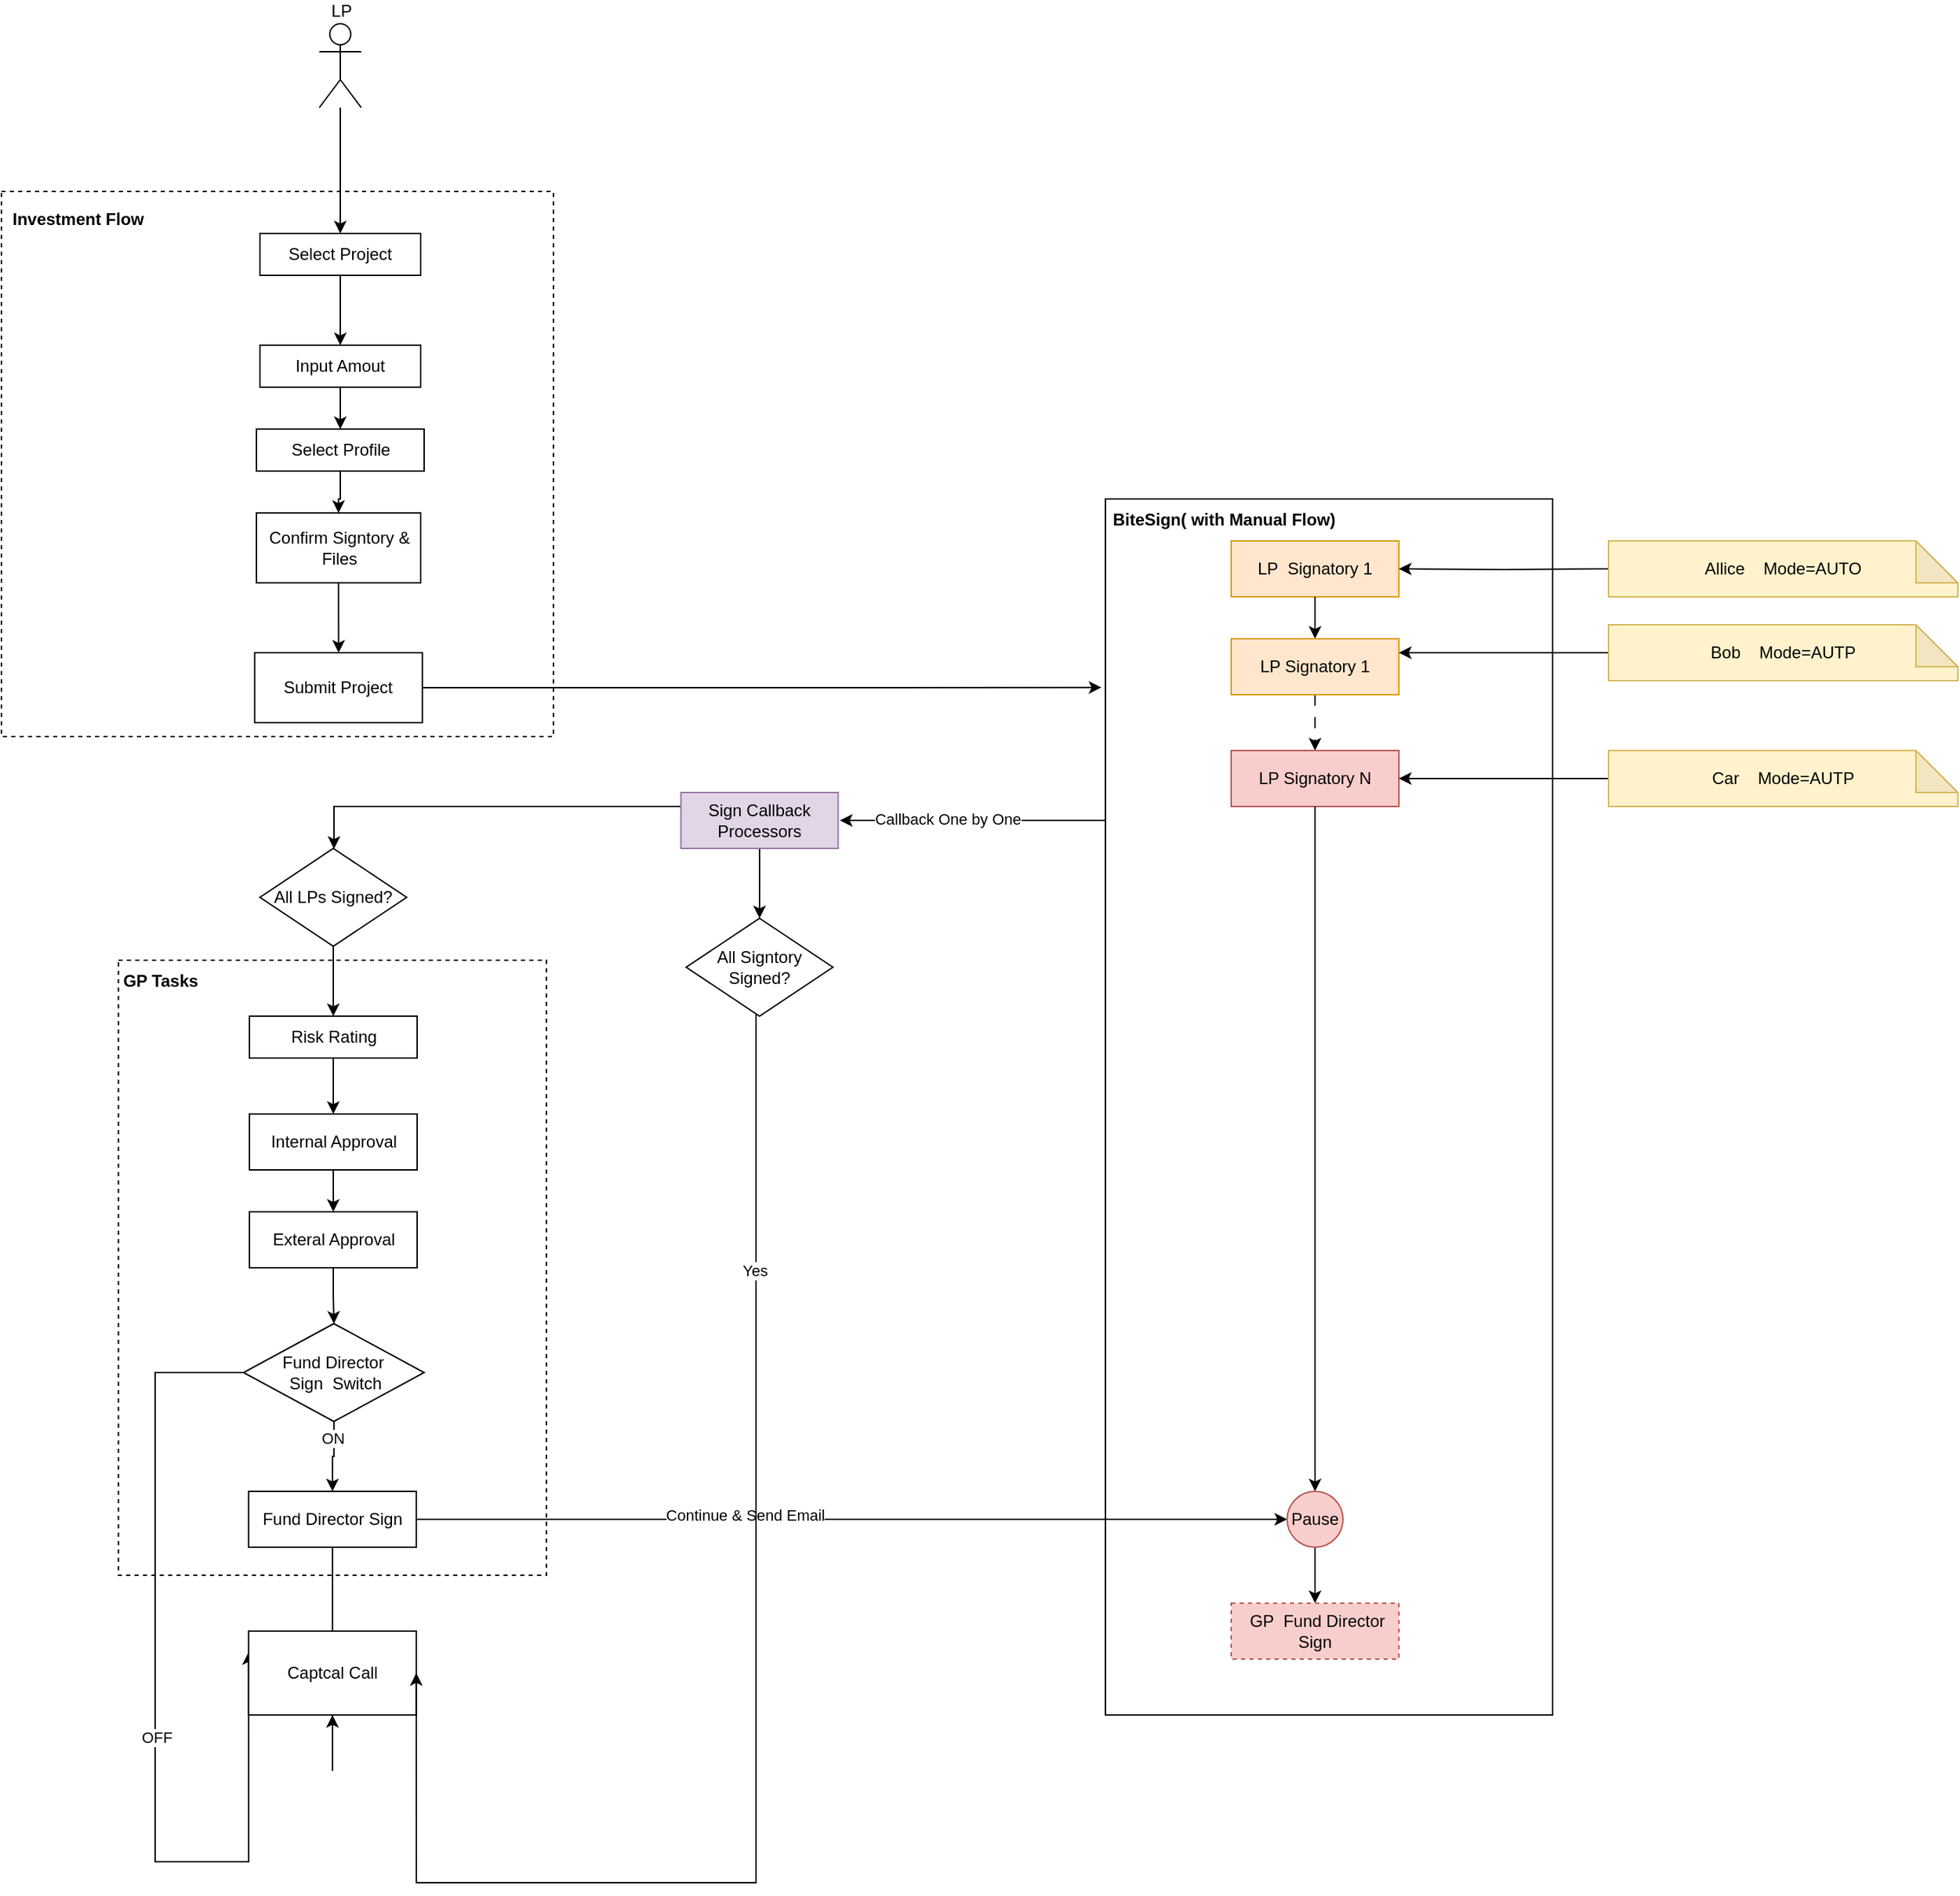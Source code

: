<mxfile version="21.1.2" type="github">
  <diagram name="Page-1" id="3j_4Djr4VI8QAtpl-rAS">
    <mxGraphModel dx="2867" dy="1082" grid="1" gridSize="10" guides="1" tooltips="1" connect="1" arrows="1" fold="1" page="1" pageScale="1" pageWidth="850" pageHeight="1100" math="0" shadow="0">
      <root>
        <mxCell id="0" />
        <mxCell id="1" parent="0" />
        <mxCell id="GFIdRHL68V94x0YiN3ky-29" value="" style="rounded=0;whiteSpace=wrap;html=1;dashed=1;" vertex="1" parent="1">
          <mxGeometry x="43.75" y="920" width="306.25" height="440" as="geometry" />
        </mxCell>
        <mxCell id="GFIdRHL68V94x0YiN3ky-8" value="" style="rounded=0;whiteSpace=wrap;html=1;dashed=1;" vertex="1" parent="1">
          <mxGeometry x="-40" y="370" width="395" height="390" as="geometry" />
        </mxCell>
        <mxCell id="GFIdRHL68V94x0YiN3ky-13" value="" style="edgeStyle=orthogonalEdgeStyle;rounded=0;orthogonalLoop=1;jettySize=auto;html=1;" edge="1" parent="1" source="GFIdRHL68V94x0YiN3ky-1" target="GFIdRHL68V94x0YiN3ky-12">
          <mxGeometry relative="1" as="geometry" />
        </mxCell>
        <mxCell id="GFIdRHL68V94x0YiN3ky-1" value="Input Amout" style="rounded=0;whiteSpace=wrap;html=1;" vertex="1" parent="1">
          <mxGeometry x="145" y="480" width="115" height="30" as="geometry" />
        </mxCell>
        <mxCell id="GFIdRHL68V94x0YiN3ky-4" value="" style="edgeStyle=orthogonalEdgeStyle;rounded=0;orthogonalLoop=1;jettySize=auto;html=1;" edge="1" parent="1" source="GFIdRHL68V94x0YiN3ky-2" target="GFIdRHL68V94x0YiN3ky-84">
          <mxGeometry relative="1" as="geometry">
            <mxPoint x="205" y="250" as="targetPoint" />
          </mxGeometry>
        </mxCell>
        <mxCell id="GFIdRHL68V94x0YiN3ky-2" value="LP" style="shape=umlActor;verticalLabelPosition=top;verticalAlign=bottom;html=1;outlineConnect=0;labelPosition=center;align=center;" vertex="1" parent="1">
          <mxGeometry x="187.5" y="250" width="30" height="60" as="geometry" />
        </mxCell>
        <mxCell id="GFIdRHL68V94x0YiN3ky-5" value="Investment Flow" style="text;html=1;strokeColor=none;fillColor=none;align=center;verticalAlign=middle;whiteSpace=wrap;rounded=0;fontStyle=1" vertex="1" parent="1">
          <mxGeometry x="-40" y="370" width="110" height="40" as="geometry" />
        </mxCell>
        <mxCell id="GFIdRHL68V94x0YiN3ky-15" value="" style="edgeStyle=orthogonalEdgeStyle;rounded=0;orthogonalLoop=1;jettySize=auto;html=1;" edge="1" parent="1" source="GFIdRHL68V94x0YiN3ky-12" target="GFIdRHL68V94x0YiN3ky-14">
          <mxGeometry relative="1" as="geometry" />
        </mxCell>
        <mxCell id="GFIdRHL68V94x0YiN3ky-12" value="Select Profile" style="rounded=0;whiteSpace=wrap;html=1;" vertex="1" parent="1">
          <mxGeometry x="142.5" y="540" width="120" height="30" as="geometry" />
        </mxCell>
        <mxCell id="GFIdRHL68V94x0YiN3ky-18" value="" style="edgeStyle=orthogonalEdgeStyle;rounded=0;orthogonalLoop=1;jettySize=auto;html=1;" edge="1" parent="1" source="GFIdRHL68V94x0YiN3ky-14" target="GFIdRHL68V94x0YiN3ky-16">
          <mxGeometry relative="1" as="geometry" />
        </mxCell>
        <mxCell id="GFIdRHL68V94x0YiN3ky-14" value="Confirm Signtory &amp;amp; Files" style="rounded=0;whiteSpace=wrap;html=1;" vertex="1" parent="1">
          <mxGeometry x="142.5" y="600" width="117.5" height="50" as="geometry" />
        </mxCell>
        <mxCell id="GFIdRHL68V94x0YiN3ky-108" style="edgeStyle=orthogonalEdgeStyle;rounded=0;orthogonalLoop=1;jettySize=auto;html=1;entryX=-0.009;entryY=0.155;entryDx=0;entryDy=0;entryPerimeter=0;" edge="1" parent="1" source="GFIdRHL68V94x0YiN3ky-16" target="GFIdRHL68V94x0YiN3ky-17">
          <mxGeometry relative="1" as="geometry" />
        </mxCell>
        <mxCell id="GFIdRHL68V94x0YiN3ky-16" value="Submit Project" style="rounded=0;whiteSpace=wrap;html=1;" vertex="1" parent="1">
          <mxGeometry x="141.25" y="700" width="120" height="50" as="geometry" />
        </mxCell>
        <mxCell id="GFIdRHL68V94x0YiN3ky-110" style="edgeStyle=orthogonalEdgeStyle;rounded=0;orthogonalLoop=1;jettySize=auto;html=1;" edge="1" parent="1" source="GFIdRHL68V94x0YiN3ky-17">
          <mxGeometry relative="1" as="geometry">
            <mxPoint x="560" y="820" as="targetPoint" />
            <Array as="points">
              <mxPoint x="680" y="820" />
              <mxPoint x="680" y="820" />
            </Array>
          </mxGeometry>
        </mxCell>
        <mxCell id="GFIdRHL68V94x0YiN3ky-111" value="Callback One by One" style="edgeLabel;html=1;align=center;verticalAlign=middle;resizable=0;points=[];" vertex="1" connectable="0" parent="GFIdRHL68V94x0YiN3ky-110">
          <mxGeometry x="0.19" y="-1" relative="1" as="geometry">
            <mxPoint as="offset" />
          </mxGeometry>
        </mxCell>
        <mxCell id="GFIdRHL68V94x0YiN3ky-17" value="" style="rounded=0;whiteSpace=wrap;html=1;" vertex="1" parent="1">
          <mxGeometry x="750" y="590" width="320" height="870" as="geometry" />
        </mxCell>
        <mxCell id="GFIdRHL68V94x0YiN3ky-19" value="BiteSign( with Manual Flow)" style="text;html=1;strokeColor=none;fillColor=none;align=center;verticalAlign=middle;whiteSpace=wrap;rounded=0;fontStyle=1" vertex="1" parent="1">
          <mxGeometry x="750" y="590" width="170" height="30" as="geometry" />
        </mxCell>
        <mxCell id="GFIdRHL68V94x0YiN3ky-52" value="" style="edgeStyle=orthogonalEdgeStyle;rounded=0;orthogonalLoop=1;jettySize=auto;html=1;dashed=1;dashPattern=8 8;" edge="1" parent="1" source="GFIdRHL68V94x0YiN3ky-60" target="GFIdRHL68V94x0YiN3ky-24">
          <mxGeometry relative="1" as="geometry">
            <Array as="points">
              <mxPoint x="900" y="740" />
              <mxPoint x="900" y="740" />
            </Array>
          </mxGeometry>
        </mxCell>
        <mxCell id="GFIdRHL68V94x0YiN3ky-23" value="LP&amp;nbsp; Signatory&amp;nbsp;1" style="rounded=0;whiteSpace=wrap;html=1;fillColor=#ffe6cc;strokeColor=#d79b00;" vertex="1" parent="1">
          <mxGeometry x="840" y="620" width="120" height="40" as="geometry" />
        </mxCell>
        <mxCell id="GFIdRHL68V94x0YiN3ky-53" style="edgeStyle=orthogonalEdgeStyle;rounded=0;orthogonalLoop=1;jettySize=auto;html=1;" edge="1" parent="1" source="GFIdRHL68V94x0YiN3ky-54" target="GFIdRHL68V94x0YiN3ky-46">
          <mxGeometry relative="1" as="geometry" />
        </mxCell>
        <mxCell id="GFIdRHL68V94x0YiN3ky-24" value="LP Signatory&amp;nbsp;N" style="rounded=0;whiteSpace=wrap;html=1;fillColor=#f8cecc;strokeColor=#b85450;" vertex="1" parent="1">
          <mxGeometry x="840" y="770" width="120" height="40" as="geometry" />
        </mxCell>
        <mxCell id="GFIdRHL68V94x0YiN3ky-31" value="" style="edgeStyle=orthogonalEdgeStyle;rounded=0;orthogonalLoop=1;jettySize=auto;html=1;" edge="1" parent="1" source="GFIdRHL68V94x0YiN3ky-25" target="GFIdRHL68V94x0YiN3ky-26">
          <mxGeometry relative="1" as="geometry" />
        </mxCell>
        <mxCell id="GFIdRHL68V94x0YiN3ky-25" value="Risk Rating" style="rounded=0;whiteSpace=wrap;html=1;" vertex="1" parent="1">
          <mxGeometry x="137.5" y="960" width="120" height="30" as="geometry" />
        </mxCell>
        <mxCell id="GFIdRHL68V94x0YiN3ky-32" value="" style="edgeStyle=orthogonalEdgeStyle;rounded=0;orthogonalLoop=1;jettySize=auto;html=1;" edge="1" parent="1" source="GFIdRHL68V94x0YiN3ky-26" target="GFIdRHL68V94x0YiN3ky-28">
          <mxGeometry relative="1" as="geometry" />
        </mxCell>
        <mxCell id="GFIdRHL68V94x0YiN3ky-26" value="Internal Approval" style="rounded=0;whiteSpace=wrap;html=1;" vertex="1" parent="1">
          <mxGeometry x="137.5" y="1030" width="120" height="40" as="geometry" />
        </mxCell>
        <mxCell id="GFIdRHL68V94x0YiN3ky-36" value="" style="edgeStyle=orthogonalEdgeStyle;rounded=0;orthogonalLoop=1;jettySize=auto;html=1;" edge="1" parent="1" source="GFIdRHL68V94x0YiN3ky-28" target="GFIdRHL68V94x0YiN3ky-34">
          <mxGeometry relative="1" as="geometry" />
        </mxCell>
        <mxCell id="GFIdRHL68V94x0YiN3ky-28" value="Exteral Approval" style="rounded=0;whiteSpace=wrap;html=1;" vertex="1" parent="1">
          <mxGeometry x="137.5" y="1100" width="120" height="40" as="geometry" />
        </mxCell>
        <mxCell id="GFIdRHL68V94x0YiN3ky-30" value="GP Tasks" style="text;html=1;strokeColor=none;fillColor=none;align=center;verticalAlign=middle;whiteSpace=wrap;rounded=0;fontStyle=1" vertex="1" parent="1">
          <mxGeometry x="43.75" y="920" width="60" height="30" as="geometry" />
        </mxCell>
        <mxCell id="GFIdRHL68V94x0YiN3ky-42" value="" style="edgeStyle=orthogonalEdgeStyle;rounded=0;orthogonalLoop=1;jettySize=auto;html=1;" edge="1" parent="1" source="GFIdRHL68V94x0YiN3ky-33" target="GFIdRHL68V94x0YiN3ky-37">
          <mxGeometry relative="1" as="geometry">
            <Array as="points">
              <mxPoint x="197" y="1500" />
              <mxPoint x="197" y="1500" />
            </Array>
          </mxGeometry>
        </mxCell>
        <mxCell id="GFIdRHL68V94x0YiN3ky-55" style="edgeStyle=orthogonalEdgeStyle;rounded=0;orthogonalLoop=1;jettySize=auto;html=1;" edge="1" parent="1" source="GFIdRHL68V94x0YiN3ky-33" target="GFIdRHL68V94x0YiN3ky-54">
          <mxGeometry relative="1" as="geometry">
            <Array as="points">
              <mxPoint x="790" y="1320" />
              <mxPoint x="790" y="1320" />
            </Array>
          </mxGeometry>
        </mxCell>
        <mxCell id="GFIdRHL68V94x0YiN3ky-71" value="Continue &amp;amp; Send Email" style="edgeLabel;html=1;align=center;verticalAlign=middle;resizable=0;points=[];" vertex="1" connectable="0" parent="GFIdRHL68V94x0YiN3ky-55">
          <mxGeometry x="-0.247" y="3" relative="1" as="geometry">
            <mxPoint as="offset" />
          </mxGeometry>
        </mxCell>
        <mxCell id="GFIdRHL68V94x0YiN3ky-33" value="Fund Director Sign" style="rounded=0;whiteSpace=wrap;html=1;" vertex="1" parent="1">
          <mxGeometry x="136.87" y="1300" width="120" height="40" as="geometry" />
        </mxCell>
        <mxCell id="GFIdRHL68V94x0YiN3ky-35" value="" style="edgeStyle=orthogonalEdgeStyle;rounded=0;orthogonalLoop=1;jettySize=auto;html=1;" edge="1" parent="1" source="GFIdRHL68V94x0YiN3ky-34" target="GFIdRHL68V94x0YiN3ky-33">
          <mxGeometry relative="1" as="geometry" />
        </mxCell>
        <mxCell id="GFIdRHL68V94x0YiN3ky-66" value="ON" style="edgeLabel;html=1;align=center;verticalAlign=middle;resizable=0;points=[];" vertex="1" connectable="0" parent="GFIdRHL68V94x0YiN3ky-35">
          <mxGeometry x="-0.547" y="-1" relative="1" as="geometry">
            <mxPoint as="offset" />
          </mxGeometry>
        </mxCell>
        <mxCell id="GFIdRHL68V94x0YiN3ky-82" style="edgeStyle=orthogonalEdgeStyle;rounded=0;orthogonalLoop=1;jettySize=auto;html=1;entryX=0;entryY=0.25;entryDx=0;entryDy=0;" edge="1" parent="1" source="GFIdRHL68V94x0YiN3ky-34" target="GFIdRHL68V94x0YiN3ky-37">
          <mxGeometry relative="1" as="geometry">
            <Array as="points">
              <mxPoint x="70" y="1215" />
              <mxPoint x="70" y="1565" />
            </Array>
          </mxGeometry>
        </mxCell>
        <mxCell id="GFIdRHL68V94x0YiN3ky-98" value="OFF" style="edgeLabel;html=1;align=center;verticalAlign=middle;resizable=0;points=[];" vertex="1" connectable="0" parent="GFIdRHL68V94x0YiN3ky-82">
          <mxGeometry x="0.025" y="1" relative="1" as="geometry">
            <mxPoint y="1" as="offset" />
          </mxGeometry>
        </mxCell>
        <mxCell id="GFIdRHL68V94x0YiN3ky-34" value="Fund Director&lt;br&gt;&amp;nbsp;Sign&amp;nbsp; Switch" style="rhombus;whiteSpace=wrap;html=1;" vertex="1" parent="1">
          <mxGeometry x="133.25" y="1180" width="129.25" height="70" as="geometry" />
        </mxCell>
        <mxCell id="GFIdRHL68V94x0YiN3ky-37" value="Captcal Call" style="rounded=0;whiteSpace=wrap;html=1;" vertex="1" parent="1">
          <mxGeometry x="136.87" y="1400" width="120" height="60" as="geometry" />
        </mxCell>
        <mxCell id="GFIdRHL68V94x0YiN3ky-46" value="&amp;nbsp;GP&amp;nbsp; Fund Director Sign" style="rounded=0;whiteSpace=wrap;html=1;fillColor=#f8cecc;strokeColor=#b85450;dashed=1;" vertex="1" parent="1">
          <mxGeometry x="840" y="1380" width="120" height="40" as="geometry" />
        </mxCell>
        <mxCell id="GFIdRHL68V94x0YiN3ky-73" value="" style="edgeStyle=orthogonalEdgeStyle;rounded=0;orthogonalLoop=1;jettySize=auto;html=1;" edge="1" parent="1" source="GFIdRHL68V94x0YiN3ky-56" target="GFIdRHL68V94x0YiN3ky-72">
          <mxGeometry relative="1" as="geometry">
            <Array as="points">
              <mxPoint x="198" y="810" />
            </Array>
          </mxGeometry>
        </mxCell>
        <mxCell id="GFIdRHL68V94x0YiN3ky-105" style="edgeStyle=orthogonalEdgeStyle;rounded=0;orthogonalLoop=1;jettySize=auto;html=1;entryX=0.5;entryY=0;entryDx=0;entryDy=0;" edge="1" parent="1" source="GFIdRHL68V94x0YiN3ky-56" target="GFIdRHL68V94x0YiN3ky-99">
          <mxGeometry relative="1" as="geometry" />
        </mxCell>
        <mxCell id="GFIdRHL68V94x0YiN3ky-56" value="Sign Callback Processors" style="rounded=0;whiteSpace=wrap;html=1;fillColor=#e1d5e7;strokeColor=#9673a6;" vertex="1" parent="1">
          <mxGeometry x="446.25" y="800" width="112.5" height="40" as="geometry" />
        </mxCell>
        <mxCell id="GFIdRHL68V94x0YiN3ky-61" value="" style="edgeStyle=orthogonalEdgeStyle;rounded=0;orthogonalLoop=1;jettySize=auto;html=1;" edge="1" parent="1" source="GFIdRHL68V94x0YiN3ky-23" target="GFIdRHL68V94x0YiN3ky-60">
          <mxGeometry relative="1" as="geometry">
            <mxPoint x="900" y="660" as="sourcePoint" />
            <mxPoint x="900" y="740" as="targetPoint" />
          </mxGeometry>
        </mxCell>
        <mxCell id="GFIdRHL68V94x0YiN3ky-60" value="LP Signatory&amp;nbsp;1" style="rounded=0;whiteSpace=wrap;html=1;fillColor=#ffe6cc;strokeColor=#d79b00;" vertex="1" parent="1">
          <mxGeometry x="840" y="690" width="120" height="40" as="geometry" />
        </mxCell>
        <mxCell id="GFIdRHL68V94x0YiN3ky-62" value="" style="edgeStyle=orthogonalEdgeStyle;rounded=0;orthogonalLoop=1;jettySize=auto;html=1;" edge="1" parent="1" source="GFIdRHL68V94x0YiN3ky-24" target="GFIdRHL68V94x0YiN3ky-54">
          <mxGeometry relative="1" as="geometry">
            <mxPoint x="900" y="780" as="sourcePoint" />
            <mxPoint x="900" y="1290" as="targetPoint" />
          </mxGeometry>
        </mxCell>
        <mxCell id="GFIdRHL68V94x0YiN3ky-54" value="Pause" style="ellipse;whiteSpace=wrap;html=1;fillColor=#f8cecc;strokeColor=#b85450;" vertex="1" parent="1">
          <mxGeometry x="880" y="1300" width="40" height="40" as="geometry" />
        </mxCell>
        <mxCell id="GFIdRHL68V94x0YiN3ky-78" style="edgeStyle=orthogonalEdgeStyle;rounded=0;orthogonalLoop=1;jettySize=auto;html=1;" edge="1" parent="1" source="GFIdRHL68V94x0YiN3ky-72" target="GFIdRHL68V94x0YiN3ky-25">
          <mxGeometry relative="1" as="geometry" />
        </mxCell>
        <mxCell id="GFIdRHL68V94x0YiN3ky-72" value="All LPs Signed?" style="rhombus;whiteSpace=wrap;html=1;" vertex="1" parent="1">
          <mxGeometry x="145" y="840" width="105" height="70" as="geometry" />
        </mxCell>
        <mxCell id="GFIdRHL68V94x0YiN3ky-90" style="edgeStyle=orthogonalEdgeStyle;rounded=0;orthogonalLoop=1;jettySize=auto;html=1;" edge="1" parent="1" source="GFIdRHL68V94x0YiN3ky-84" target="GFIdRHL68V94x0YiN3ky-1">
          <mxGeometry relative="1" as="geometry" />
        </mxCell>
        <mxCell id="GFIdRHL68V94x0YiN3ky-84" value="Select Project" style="rounded=0;whiteSpace=wrap;html=1;" vertex="1" parent="1">
          <mxGeometry x="145" y="400" width="115" height="30" as="geometry" />
        </mxCell>
        <mxCell id="GFIdRHL68V94x0YiN3ky-92" style="edgeStyle=orthogonalEdgeStyle;rounded=0;orthogonalLoop=1;jettySize=auto;html=1;" edge="1" parent="1" target="GFIdRHL68V94x0YiN3ky-23">
          <mxGeometry relative="1" as="geometry">
            <mxPoint x="1110" y="640" as="sourcePoint" />
          </mxGeometry>
        </mxCell>
        <mxCell id="GFIdRHL68V94x0YiN3ky-95" style="edgeStyle=orthogonalEdgeStyle;rounded=0;orthogonalLoop=1;jettySize=auto;html=1;entryX=1;entryY=0.25;entryDx=0;entryDy=0;" edge="1" parent="1" source="GFIdRHL68V94x0YiN3ky-94" target="GFIdRHL68V94x0YiN3ky-60">
          <mxGeometry relative="1" as="geometry" />
        </mxCell>
        <mxCell id="GFIdRHL68V94x0YiN3ky-94" value="Bob&amp;nbsp; &amp;nbsp; Mode=AUTP" style="shape=note;whiteSpace=wrap;html=1;backgroundOutline=1;darkOpacity=0.05;fillColor=#fff2cc;strokeColor=#d6b656;" vertex="1" parent="1">
          <mxGeometry x="1110" y="680" width="250" height="40" as="geometry" />
        </mxCell>
        <mxCell id="GFIdRHL68V94x0YiN3ky-101" style="edgeStyle=orthogonalEdgeStyle;rounded=0;orthogonalLoop=1;jettySize=auto;html=1;" edge="1" parent="1" source="GFIdRHL68V94x0YiN3ky-100" target="GFIdRHL68V94x0YiN3ky-24">
          <mxGeometry relative="1" as="geometry" />
        </mxCell>
        <mxCell id="GFIdRHL68V94x0YiN3ky-100" value="Car&amp;nbsp; &amp;nbsp; Mode=AUTP" style="shape=note;whiteSpace=wrap;html=1;backgroundOutline=1;darkOpacity=0.05;fillColor=#fff2cc;strokeColor=#d6b656;" vertex="1" parent="1">
          <mxGeometry x="1110" y="770" width="250" height="40" as="geometry" />
        </mxCell>
        <mxCell id="GFIdRHL68V94x0YiN3ky-102" value="Allice&amp;nbsp; &amp;nbsp; Mode=AUTO" style="shape=note;whiteSpace=wrap;html=1;backgroundOutline=1;darkOpacity=0.05;fillColor=#fff2cc;strokeColor=#d6b656;" vertex="1" parent="1">
          <mxGeometry x="1110" y="620" width="250" height="40" as="geometry" />
        </mxCell>
        <mxCell id="GFIdRHL68V94x0YiN3ky-106" style="edgeStyle=orthogonalEdgeStyle;rounded=0;orthogonalLoop=1;jettySize=auto;html=1;entryX=1;entryY=0.5;entryDx=0;entryDy=0;" edge="1" parent="1" source="GFIdRHL68V94x0YiN3ky-99" target="GFIdRHL68V94x0YiN3ky-37">
          <mxGeometry relative="1" as="geometry">
            <Array as="points">
              <mxPoint x="500" y="1580" />
            </Array>
          </mxGeometry>
        </mxCell>
        <mxCell id="GFIdRHL68V94x0YiN3ky-107" value="Yes" style="edgeLabel;html=1;align=center;verticalAlign=middle;resizable=0;points=[];" vertex="1" connectable="0" parent="GFIdRHL68V94x0YiN3ky-106">
          <mxGeometry x="-0.638" y="-1" relative="1" as="geometry">
            <mxPoint as="offset" />
          </mxGeometry>
        </mxCell>
        <mxCell id="GFIdRHL68V94x0YiN3ky-99" value="All Signtory Signed?" style="rhombus;whiteSpace=wrap;html=1;" vertex="1" parent="1">
          <mxGeometry x="450" y="890" width="105" height="70" as="geometry" />
        </mxCell>
      </root>
    </mxGraphModel>
  </diagram>
</mxfile>
